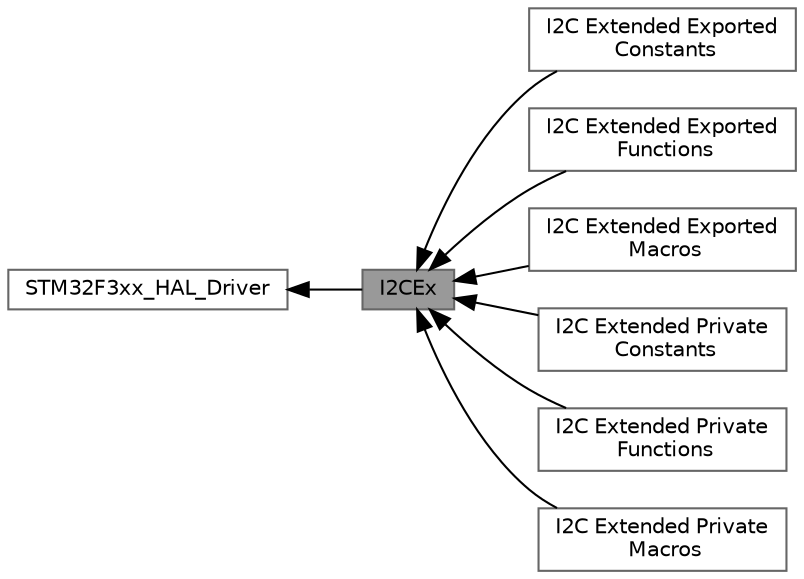 digraph "I2CEx"
{
 // LATEX_PDF_SIZE
  bgcolor="transparent";
  edge [fontname=Helvetica,fontsize=10,labelfontname=Helvetica,labelfontsize=10];
  node [fontname=Helvetica,fontsize=10,shape=box,height=0.2,width=0.4];
  rankdir=LR;
  Node1 [id="Node000001",label="I2CEx",height=0.2,width=0.4,color="gray40", fillcolor="grey60", style="filled", fontcolor="black",tooltip="I2C Extended HAL module driver."];
  Node3 [id="Node000003",label="I2C Extended Exported\l Constants",height=0.2,width=0.4,color="grey40", fillcolor="white", style="filled",URL="$group___i2_c_ex___exported___constants.html",tooltip=" "];
  Node8 [id="Node000008",label="I2C Extended Exported\l Functions",height=0.2,width=0.4,color="grey40", fillcolor="white", style="filled",URL="$group___i2_c_ex___exported___functions.html",tooltip=" "];
  Node4 [id="Node000004",label="I2C Extended Exported\l Macros",height=0.2,width=0.4,color="grey40", fillcolor="white", style="filled",URL="$group___i2_c_ex___exported___macros.html",tooltip=" "];
  Node5 [id="Node000005",label="I2C Extended Private\l Constants",height=0.2,width=0.4,color="grey40", fillcolor="white", style="filled",URL="$group___i2_c_ex___private___constants.html",tooltip=" "];
  Node7 [id="Node000007",label="I2C Extended Private\l Functions",height=0.2,width=0.4,color="grey40", fillcolor="white", style="filled",URL="$group___i2_c_ex___private___functions.html",tooltip=" "];
  Node6 [id="Node000006",label="I2C Extended Private\l Macros",height=0.2,width=0.4,color="grey40", fillcolor="white", style="filled",URL="$group___i2_c_ex___private___macro.html",tooltip=" "];
  Node2 [id="Node000002",label="STM32F3xx_HAL_Driver",height=0.2,width=0.4,color="grey40", fillcolor="white", style="filled",URL="$group___s_t_m32_f3xx___h_a_l___driver.html",tooltip=" "];
  Node2->Node1 [shape=plaintext, dir="back", style="solid"];
  Node1->Node3 [shape=plaintext, dir="back", style="solid"];
  Node1->Node4 [shape=plaintext, dir="back", style="solid"];
  Node1->Node5 [shape=plaintext, dir="back", style="solid"];
  Node1->Node6 [shape=plaintext, dir="back", style="solid"];
  Node1->Node7 [shape=plaintext, dir="back", style="solid"];
  Node1->Node8 [shape=plaintext, dir="back", style="solid"];
}
